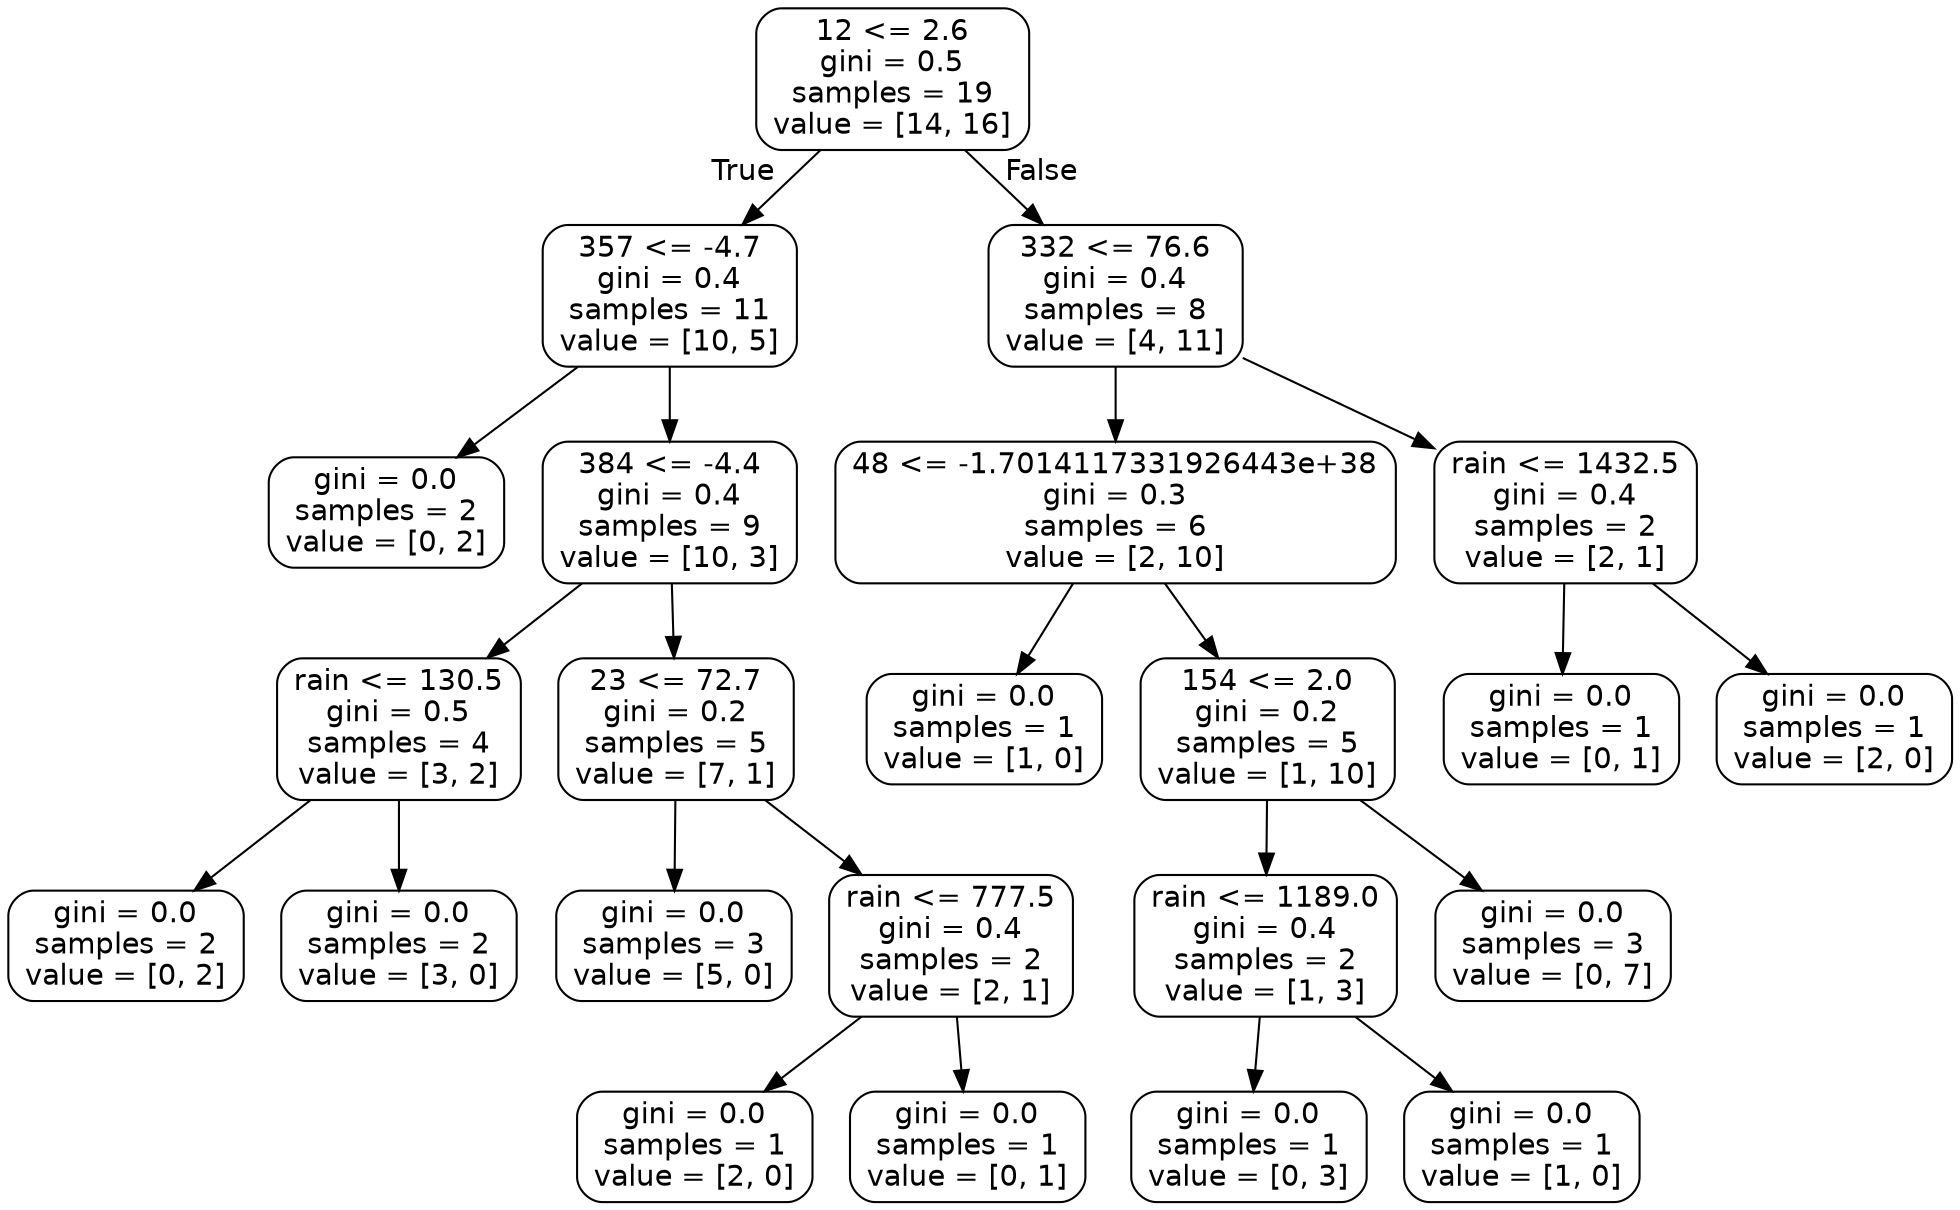 digraph Tree {
node [shape=box, style="rounded", color="black", fontname=helvetica] ;
edge [fontname=helvetica] ;
0 [label="12 <= 2.6\ngini = 0.5\nsamples = 19\nvalue = [14, 16]"] ;
1 [label="357 <= -4.7\ngini = 0.4\nsamples = 11\nvalue = [10, 5]"] ;
0 -> 1 [labeldistance=2.5, labelangle=45, headlabel="True"] ;
2 [label="gini = 0.0\nsamples = 2\nvalue = [0, 2]"] ;
1 -> 2 ;
3 [label="384 <= -4.4\ngini = 0.4\nsamples = 9\nvalue = [10, 3]"] ;
1 -> 3 ;
4 [label="rain <= 130.5\ngini = 0.5\nsamples = 4\nvalue = [3, 2]"] ;
3 -> 4 ;
5 [label="gini = 0.0\nsamples = 2\nvalue = [0, 2]"] ;
4 -> 5 ;
6 [label="gini = 0.0\nsamples = 2\nvalue = [3, 0]"] ;
4 -> 6 ;
7 [label="23 <= 72.7\ngini = 0.2\nsamples = 5\nvalue = [7, 1]"] ;
3 -> 7 ;
8 [label="gini = 0.0\nsamples = 3\nvalue = [5, 0]"] ;
7 -> 8 ;
9 [label="rain <= 777.5\ngini = 0.4\nsamples = 2\nvalue = [2, 1]"] ;
7 -> 9 ;
10 [label="gini = 0.0\nsamples = 1\nvalue = [2, 0]"] ;
9 -> 10 ;
11 [label="gini = 0.0\nsamples = 1\nvalue = [0, 1]"] ;
9 -> 11 ;
12 [label="332 <= 76.6\ngini = 0.4\nsamples = 8\nvalue = [4, 11]"] ;
0 -> 12 [labeldistance=2.5, labelangle=-45, headlabel="False"] ;
13 [label="48 <= -1.7014117331926443e+38\ngini = 0.3\nsamples = 6\nvalue = [2, 10]"] ;
12 -> 13 ;
14 [label="gini = 0.0\nsamples = 1\nvalue = [1, 0]"] ;
13 -> 14 ;
15 [label="154 <= 2.0\ngini = 0.2\nsamples = 5\nvalue = [1, 10]"] ;
13 -> 15 ;
16 [label="rain <= 1189.0\ngini = 0.4\nsamples = 2\nvalue = [1, 3]"] ;
15 -> 16 ;
17 [label="gini = 0.0\nsamples = 1\nvalue = [0, 3]"] ;
16 -> 17 ;
18 [label="gini = 0.0\nsamples = 1\nvalue = [1, 0]"] ;
16 -> 18 ;
19 [label="gini = 0.0\nsamples = 3\nvalue = [0, 7]"] ;
15 -> 19 ;
20 [label="rain <= 1432.5\ngini = 0.4\nsamples = 2\nvalue = [2, 1]"] ;
12 -> 20 ;
21 [label="gini = 0.0\nsamples = 1\nvalue = [0, 1]"] ;
20 -> 21 ;
22 [label="gini = 0.0\nsamples = 1\nvalue = [2, 0]"] ;
20 -> 22 ;
}